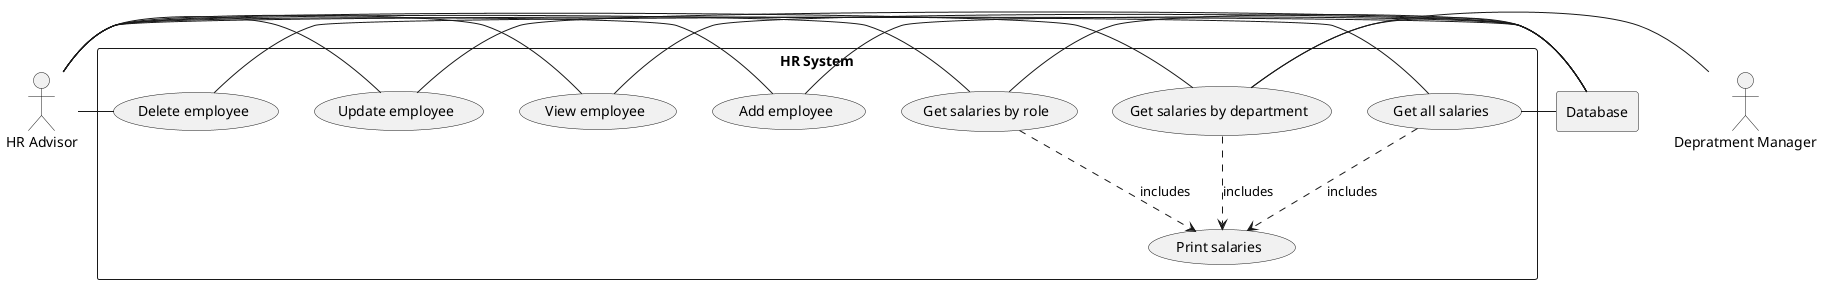 @startuml
actor HR as "HR Advisor"
actor DM as "Depratment Manager"
rectangle Database
rectangle "HR System" {
    usecase UCa as "Print salaries"
    usecase UC1 as "Get all salaries"
    HR - UC1
    UC1 ..> UCa : includes
    UC1 - Database
    usecase UC2 as "Get salaries by department"
    HR - UC2
    UC2 ..> UCa : includes
    UC2 - Database
    DM - UC2
    usecase UC4 as "Get salaries by role"
    HR - UC4
    UC4 ..> UCa : includes
    UC4 - Database
    usecase UC5 as "Add employee"
    HR - UC5
    UC5 - Database
    usecase UC6 as "View employee"
    HR - UC6
    UC6 - Database
    usecase UC7 as "Update employee"
    HR - UC7
    UC7 - Database
    usecase UC8 as "Delete employee"
    HR - UC8
    UC8 - Database
}
@enduml